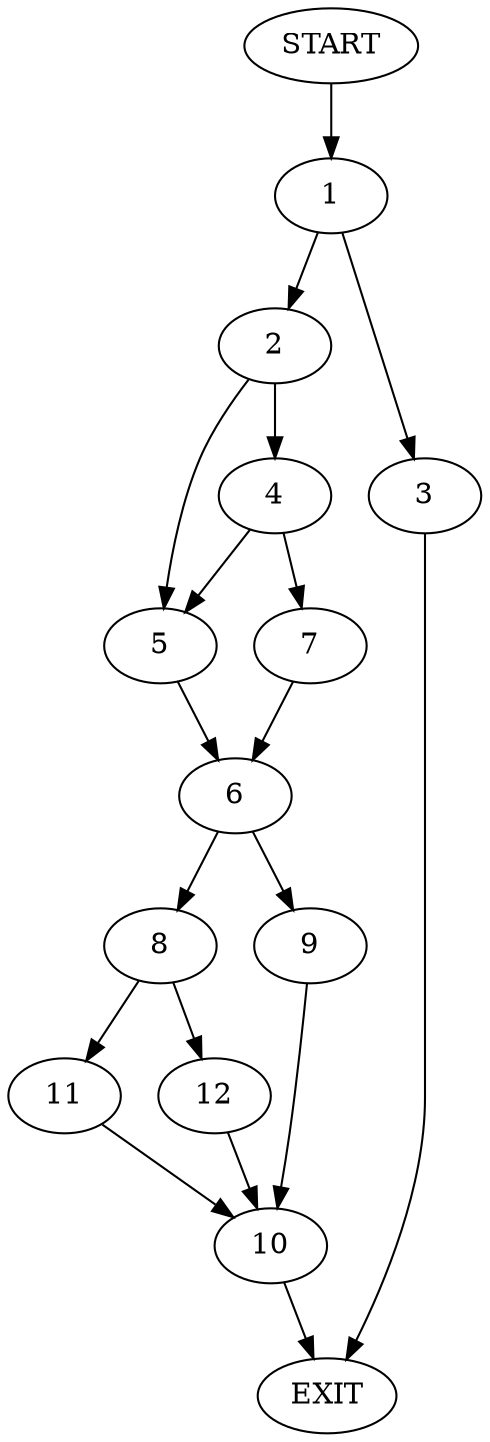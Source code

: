 digraph {
0 [label="START"]
13 [label="EXIT"]
0 -> 1
1 -> 2
1 -> 3
3 -> 13
2 -> 4
2 -> 5
5 -> 6
4 -> 7
4 -> 5
7 -> 6
6 -> 8
6 -> 9
9 -> 10
8 -> 11
8 -> 12
10 -> 13
12 -> 10
11 -> 10
}
